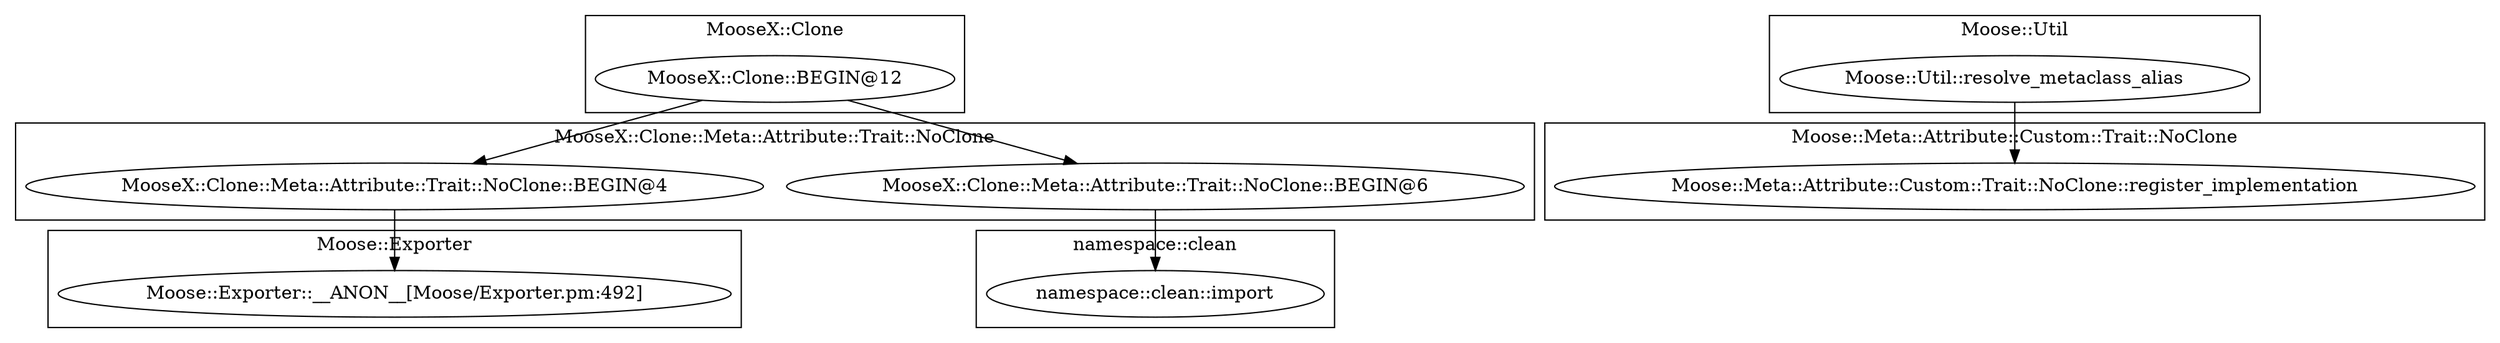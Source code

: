 digraph {
graph [overlap=false]
subgraph cluster_namespace_clean {
	label="namespace::clean";
	"namespace::clean::import";
}
subgraph cluster_MooseX_Clone_Meta_Attribute_Trait_NoClone {
	label="MooseX::Clone::Meta::Attribute::Trait::NoClone";
	"MooseX::Clone::Meta::Attribute::Trait::NoClone::BEGIN@4";
	"MooseX::Clone::Meta::Attribute::Trait::NoClone::BEGIN@6";
}
subgraph cluster_MooseX_Clone {
	label="MooseX::Clone";
	"MooseX::Clone::BEGIN@12";
}
subgraph cluster_Moose_Meta_Attribute_Custom_Trait_NoClone {
	label="Moose::Meta::Attribute::Custom::Trait::NoClone";
	"Moose::Meta::Attribute::Custom::Trait::NoClone::register_implementation";
}
subgraph cluster_Moose_Exporter {
	label="Moose::Exporter";
	"Moose::Exporter::__ANON__[Moose/Exporter.pm:492]";
}
subgraph cluster_Moose_Util {
	label="Moose::Util";
	"Moose::Util::resolve_metaclass_alias";
}
"MooseX::Clone::Meta::Attribute::Trait::NoClone::BEGIN@6" -> "namespace::clean::import";
"MooseX::Clone::Meta::Attribute::Trait::NoClone::BEGIN@4" -> "Moose::Exporter::__ANON__[Moose/Exporter.pm:492]";
"Moose::Util::resolve_metaclass_alias" -> "Moose::Meta::Attribute::Custom::Trait::NoClone::register_implementation";
"MooseX::Clone::BEGIN@12" -> "MooseX::Clone::Meta::Attribute::Trait::NoClone::BEGIN@6";
"MooseX::Clone::BEGIN@12" -> "MooseX::Clone::Meta::Attribute::Trait::NoClone::BEGIN@4";
}

